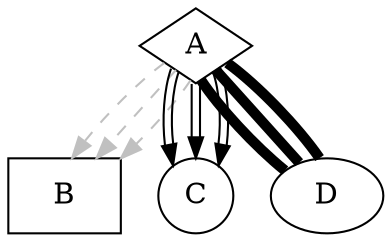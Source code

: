 digraph test1 {

  A [shape=diamond]
  B [shape=box]
  C [shape=box]
  C [shape=circle]

  A -> B [style=dashed, color=grey]
  A -> C [color="black:invis:black"]
  A -> D [penwidth=5, arrowhead=none]

  A -> B [style=dashed, color=grey]
  A -> C [color="black:invis:black"]
  A -> D [penwidth=5, arrowhead=none]

  A -> B [style=dashed, color=grey]
  A -> C [color="black:invis:black"]
  A -> D [penwidth=5, arrowhead=none]

}
